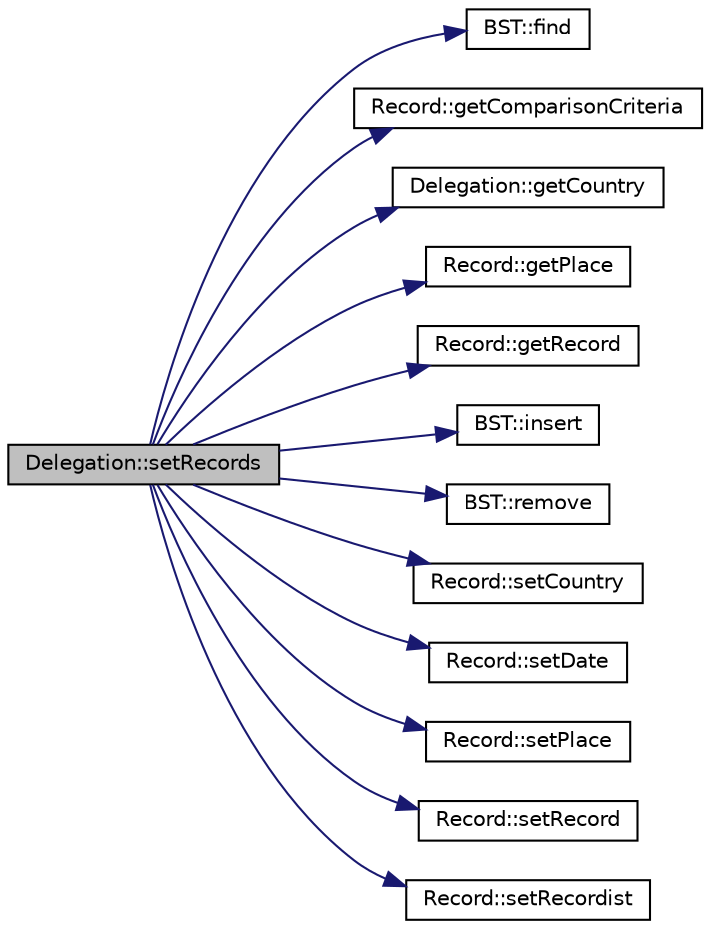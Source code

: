 digraph "Delegation::setRecords"
{
 // LATEX_PDF_SIZE
  edge [fontname="Helvetica",fontsize="10",labelfontname="Helvetica",labelfontsize="10"];
  node [fontname="Helvetica",fontsize="10",shape=record];
  rankdir="LR";
  Node1 [label="Delegation::setRecords",height=0.2,width=0.4,color="black", fillcolor="grey75", style="filled", fontcolor="black",tooltip=" "];
  Node1 -> Node2 [color="midnightblue",fontsize="10",style="solid",fontname="Helvetica"];
  Node2 [label="BST::find",height=0.2,width=0.4,color="black", fillcolor="white", style="filled",URL="$class_b_s_t.html#aaf4eb6869f68db0069534f7b2dfbe53b",tooltip=" "];
  Node1 -> Node3 [color="midnightblue",fontsize="10",style="solid",fontname="Helvetica"];
  Node3 [label="Record::getComparisonCriteria",height=0.2,width=0.4,color="black", fillcolor="white", style="filled",URL="$class_record.html#a567e4ec69efbad165c75487b49437eef",tooltip=" "];
  Node1 -> Node4 [color="midnightblue",fontsize="10",style="solid",fontname="Helvetica"];
  Node4 [label="Delegation::getCountry",height=0.2,width=0.4,color="black", fillcolor="white", style="filled",URL="$class_delegation.html#a6c59a257e986222cc7bd41531f868413",tooltip=" "];
  Node1 -> Node5 [color="midnightblue",fontsize="10",style="solid",fontname="Helvetica"];
  Node5 [label="Record::getPlace",height=0.2,width=0.4,color="black", fillcolor="white", style="filled",URL="$class_record.html#a7ffc06c78b5046b4bd4fdaa43e31c424",tooltip=" "];
  Node1 -> Node6 [color="midnightblue",fontsize="10",style="solid",fontname="Helvetica"];
  Node6 [label="Record::getRecord",height=0.2,width=0.4,color="black", fillcolor="white", style="filled",URL="$class_record.html#ac05f060acc45e41a73a2ccaa31b1adb2",tooltip=" "];
  Node1 -> Node7 [color="midnightblue",fontsize="10",style="solid",fontname="Helvetica"];
  Node7 [label="BST::insert",height=0.2,width=0.4,color="black", fillcolor="white", style="filled",URL="$class_b_s_t.html#a2b117df6521c7d61dac75ff2c938bae7",tooltip=" "];
  Node1 -> Node8 [color="midnightblue",fontsize="10",style="solid",fontname="Helvetica"];
  Node8 [label="BST::remove",height=0.2,width=0.4,color="black", fillcolor="white", style="filled",URL="$class_b_s_t.html#a6f01a0b44daf82a42022b6eb4c0df7a2",tooltip=" "];
  Node1 -> Node9 [color="midnightblue",fontsize="10",style="solid",fontname="Helvetica"];
  Node9 [label="Record::setCountry",height=0.2,width=0.4,color="black", fillcolor="white", style="filled",URL="$class_record.html#a9600408f8ae5d9c6d9bed413eb142996",tooltip=" "];
  Node1 -> Node10 [color="midnightblue",fontsize="10",style="solid",fontname="Helvetica"];
  Node10 [label="Record::setDate",height=0.2,width=0.4,color="black", fillcolor="white", style="filled",URL="$class_record.html#a0531316b7cdb72e4837d7288b3e45459",tooltip=" "];
  Node1 -> Node11 [color="midnightblue",fontsize="10",style="solid",fontname="Helvetica"];
  Node11 [label="Record::setPlace",height=0.2,width=0.4,color="black", fillcolor="white", style="filled",URL="$class_record.html#ac9bd6d0f18648bac1fe89840350801b2",tooltip=" "];
  Node1 -> Node12 [color="midnightblue",fontsize="10",style="solid",fontname="Helvetica"];
  Node12 [label="Record::setRecord",height=0.2,width=0.4,color="black", fillcolor="white", style="filled",URL="$class_record.html#a7524a65c5c81a5fff1cb96f8e80abc05",tooltip=" "];
  Node1 -> Node13 [color="midnightblue",fontsize="10",style="solid",fontname="Helvetica"];
  Node13 [label="Record::setRecordist",height=0.2,width=0.4,color="black", fillcolor="white", style="filled",URL="$class_record.html#ab96b762ba0fda6e83d7532e958f5f2df",tooltip=" "];
}
